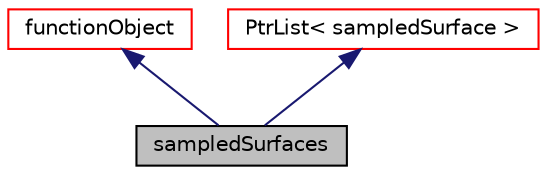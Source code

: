 digraph "sampledSurfaces"
{
  bgcolor="transparent";
  edge [fontname="Helvetica",fontsize="10",labelfontname="Helvetica",labelfontsize="10"];
  node [fontname="Helvetica",fontsize="10",shape=record];
  Node6 [label="sampledSurfaces",height=0.2,width=0.4,color="black", fillcolor="grey75", style="filled", fontcolor="black"];
  Node7 -> Node6 [dir="back",color="midnightblue",fontsize="10",style="solid",fontname="Helvetica"];
  Node7 [label="functionObject",height=0.2,width=0.4,color="red",URL="$a27217.html",tooltip="Abstract base-class for Time/database function objects. "];
  Node9 -> Node6 [dir="back",color="midnightblue",fontsize="10",style="solid",fontname="Helvetica"];
  Node9 [label="PtrList\< sampledSurface \>",height=0.2,width=0.4,color="red",URL="$a27029.html"];
}
